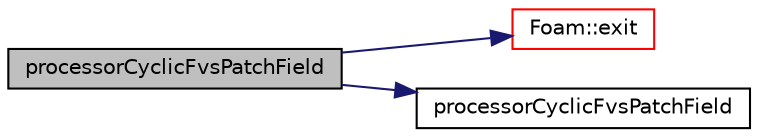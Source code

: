 digraph "processorCyclicFvsPatchField"
{
  bgcolor="transparent";
  edge [fontname="Helvetica",fontsize="10",labelfontname="Helvetica",labelfontsize="10"];
  node [fontname="Helvetica",fontsize="10",shape=record];
  rankdir="LR";
  Node7 [label="processorCyclicFvsPatchField",height=0.2,width=0.4,color="black", fillcolor="grey75", style="filled", fontcolor="black"];
  Node7 -> Node8 [color="midnightblue",fontsize="10",style="solid",fontname="Helvetica"];
  Node8 [label="Foam::exit",height=0.2,width=0.4,color="red",URL="$a21851.html#a06ca7250d8e89caf05243ec094843642"];
  Node7 -> Node57 [color="midnightblue",fontsize="10",style="solid",fontname="Helvetica"];
  Node57 [label="processorCyclicFvsPatchField",height=0.2,width=0.4,color="black",URL="$a23225.html#a1e05f0911838c23f5e0688fbc51e49db",tooltip="Construct from patch and internal field. "];
}
